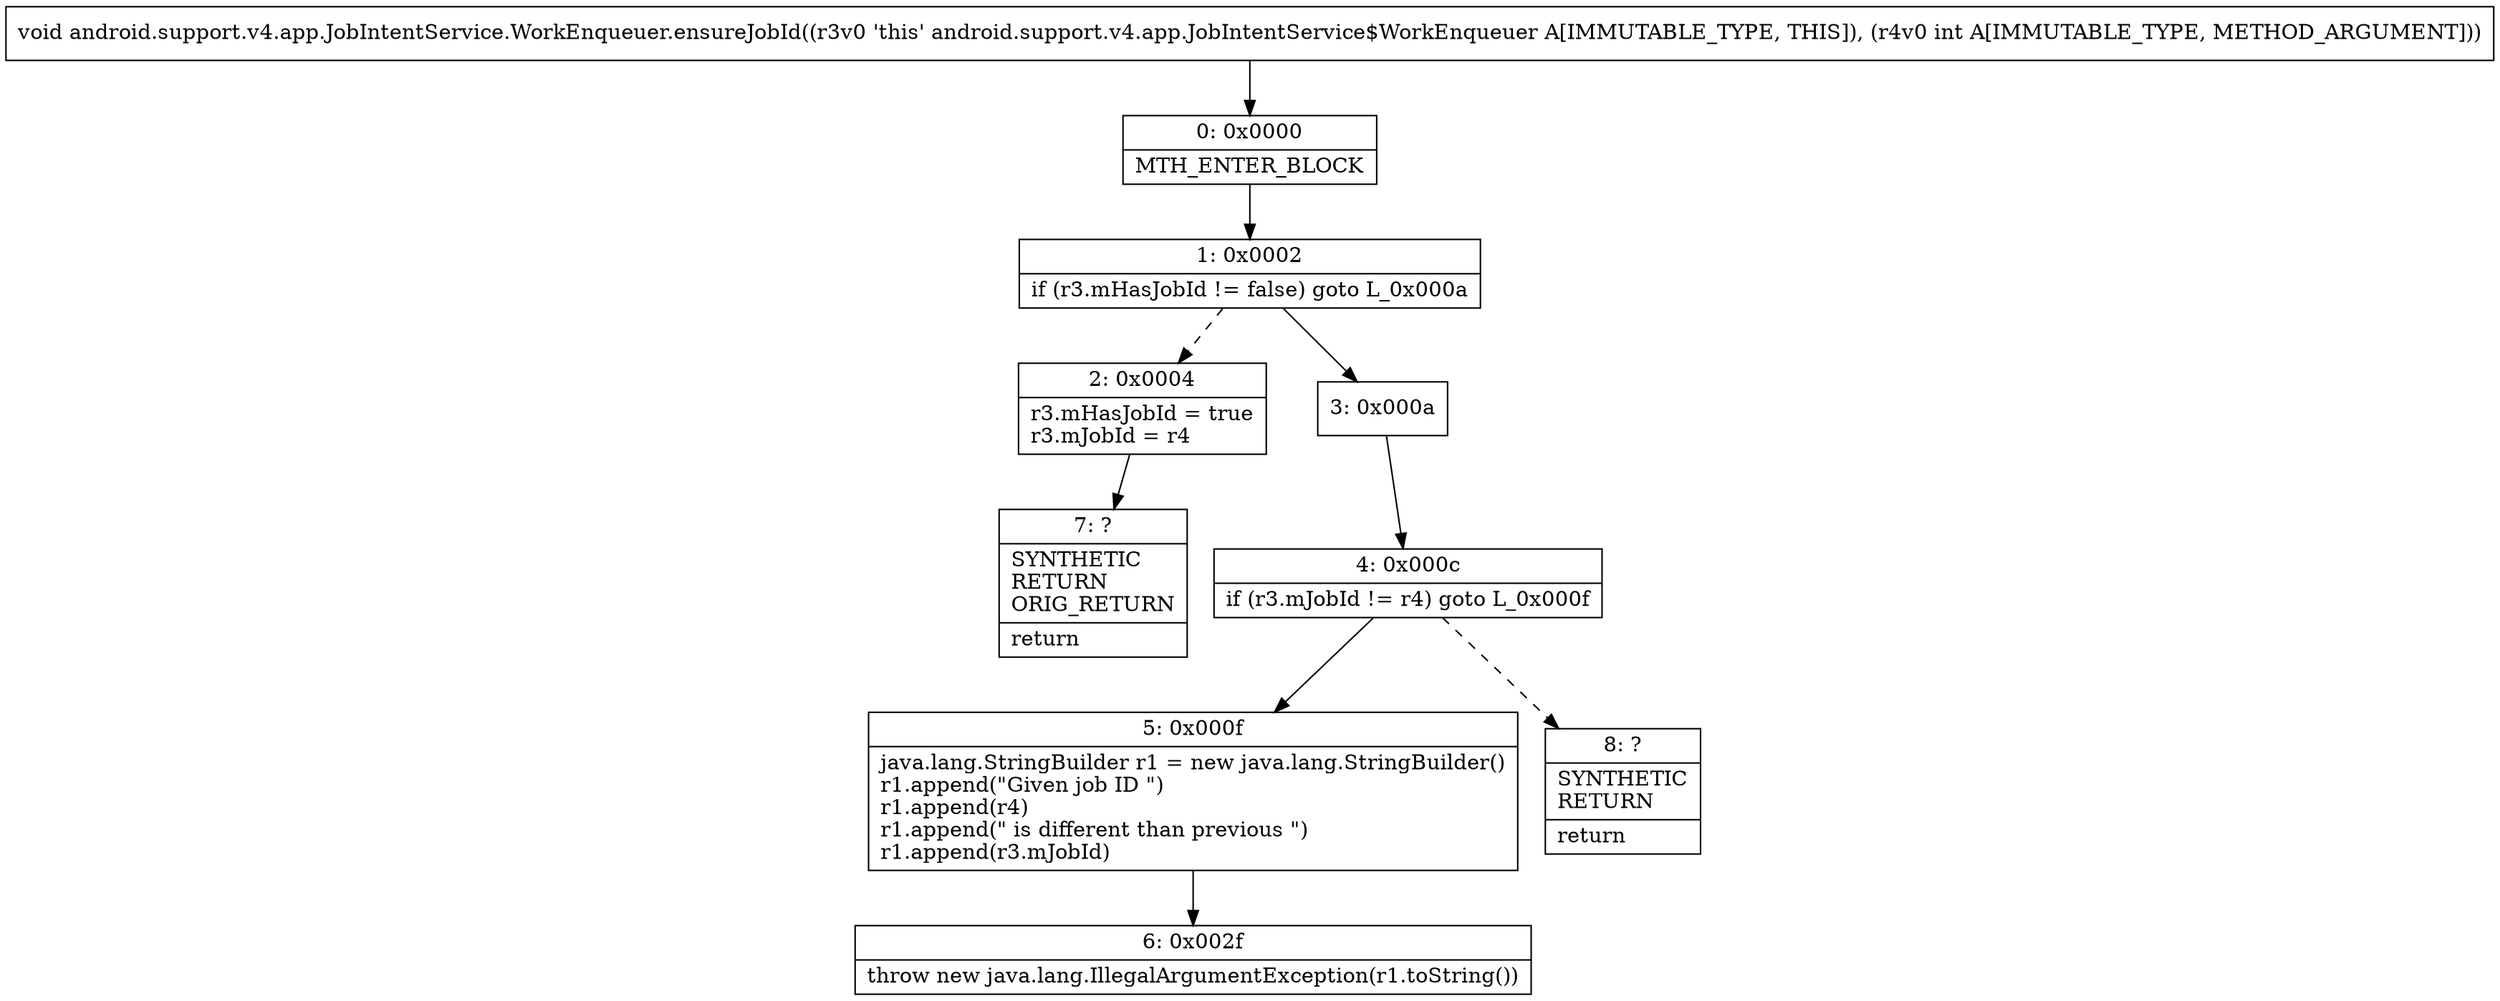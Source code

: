 digraph "CFG forandroid.support.v4.app.JobIntentService.WorkEnqueuer.ensureJobId(I)V" {
Node_0 [shape=record,label="{0\:\ 0x0000|MTH_ENTER_BLOCK\l}"];
Node_1 [shape=record,label="{1\:\ 0x0002|if (r3.mHasJobId != false) goto L_0x000a\l}"];
Node_2 [shape=record,label="{2\:\ 0x0004|r3.mHasJobId = true\lr3.mJobId = r4\l}"];
Node_3 [shape=record,label="{3\:\ 0x000a}"];
Node_4 [shape=record,label="{4\:\ 0x000c|if (r3.mJobId != r4) goto L_0x000f\l}"];
Node_5 [shape=record,label="{5\:\ 0x000f|java.lang.StringBuilder r1 = new java.lang.StringBuilder()\lr1.append(\"Given job ID \")\lr1.append(r4)\lr1.append(\" is different than previous \")\lr1.append(r3.mJobId)\l}"];
Node_6 [shape=record,label="{6\:\ 0x002f|throw new java.lang.IllegalArgumentException(r1.toString())\l}"];
Node_7 [shape=record,label="{7\:\ ?|SYNTHETIC\lRETURN\lORIG_RETURN\l|return\l}"];
Node_8 [shape=record,label="{8\:\ ?|SYNTHETIC\lRETURN\l|return\l}"];
MethodNode[shape=record,label="{void android.support.v4.app.JobIntentService.WorkEnqueuer.ensureJobId((r3v0 'this' android.support.v4.app.JobIntentService$WorkEnqueuer A[IMMUTABLE_TYPE, THIS]), (r4v0 int A[IMMUTABLE_TYPE, METHOD_ARGUMENT])) }"];
MethodNode -> Node_0;
Node_0 -> Node_1;
Node_1 -> Node_2[style=dashed];
Node_1 -> Node_3;
Node_2 -> Node_7;
Node_3 -> Node_4;
Node_4 -> Node_5;
Node_4 -> Node_8[style=dashed];
Node_5 -> Node_6;
}

